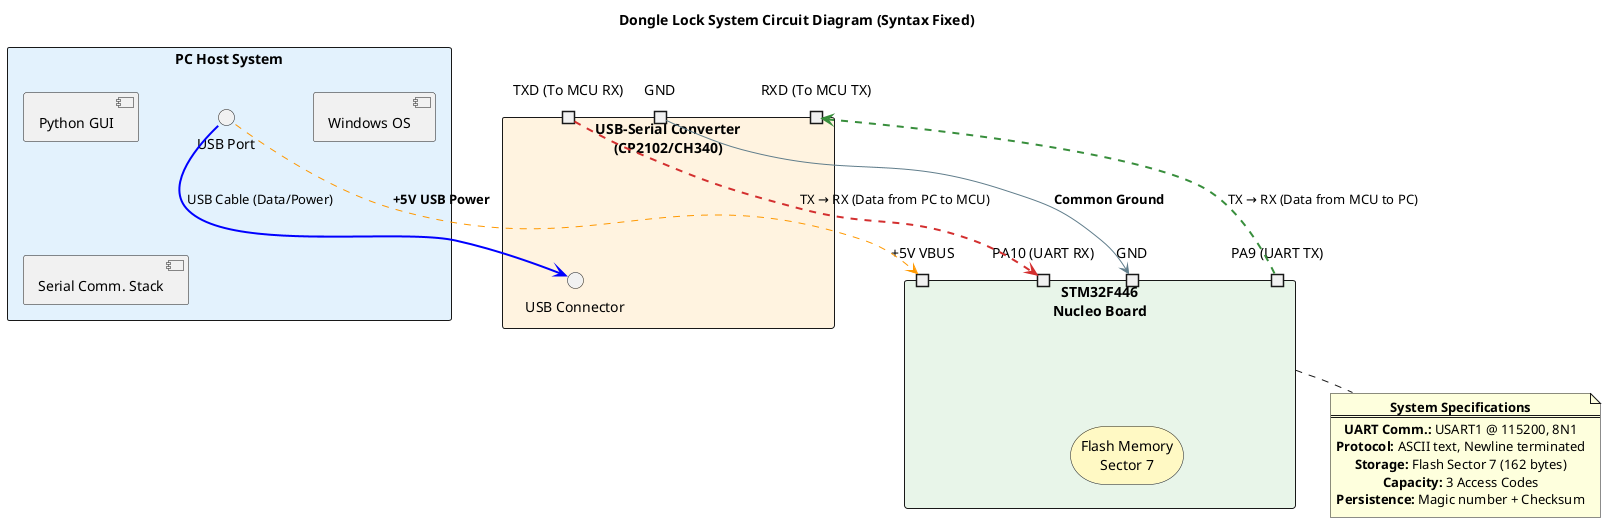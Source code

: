 @startuml Dongle_Lock_System_Circuit_Diagram_Final
title Dongle Lock System Circuit Diagram (Syntax Fixed)

' Global Styles - All direction directives removed for maximum stability
skinparam packageStyle rectangle
skinparam defaultTextAlignment center
skinparam nodesep 50
skinparam ranksep 80

' --- PC Package (Source) ---
package "PC Host System" #E3F2FD {
  component "Windows OS" as OS
  component "Python GUI" as GUI
  component "Serial Comm. Stack" as Serial
  interface "USB Port" as USBPC
  GUI -[hidden]-> Serial
}

' --- Connectivity Package (Bridge) ---
' Placed next to the PC to force horizontal flow
package "USB-Serial Converter\n(CP2102/CH340)" as CONV #FFF3E0 {
  interface "USB Connector" as USBConv
  port "TXD (To MCU RX)" as TXD_Conv
  port "RXD (To MCU TX)" as RXD_Conv
  port "GND" as GND_Conv
  USBConv -[hidden]-> TXD_Conv
}

' --- STM32 Package (Target) ---
' Placed next to the Converter to complete the horizontal flow
package "STM32F446\nNucleo Board" #E8F5E9 {
  port "PA10 (UART RX)" as PA10_RX
  port "PA9 (UART TX)" as PA9_TX
  port "GND" as GND_STM
  port "+5V VBUS" as V5_STM
  storage "Flash Memory\nSector 7" as Flash #FFF9C4
  PA10_RX -[hidden]-> Flash
}

' ==========================================================
' --- Connections ---
' ==========================================================

' 1. USB/Power Connections
USBPC -[#0000FF,thickness=2]-> USBConv : USB Cable (Data/Power)
USBPC .[#FF9800,dashed,thickness=1]-> V5_STM : **+5V USB Power**
GND_Conv -[#607D8B,thickness=1]-> GND_STM : **Common Ground**

' 2. UART Data Connections (Crossed)
' PC (TX) -> Converter (TXD) -> MCU (RX)
TXD_Conv -[#D32F2F,dashed,thickness=2]-> PA10_RX : TX → RX (Data from PC to MCU)

' PC (RX) <- Converter (RXD) <- MCU (TX)
PA9_TX -[#388E3C,dashed,thickness=2]-> RXD_Conv : TX → RX (Data from MCU to PC)


' ==========================================================
' --- Notes/Specifications ---
' ==========================================================
note right of "STM32F446\nNucleo Board"
  **System Specifications**
  ====
  **UART Comm.:** USART1 @ 115200, 8N1
  **Protocol:** ASCII text, Newline terminated
  **Storage:** Flash Sector 7 (162 bytes)
  **Capacity:** 3 Access Codes
  **Persistence:** Magic number + Checksum
end note

@enduml